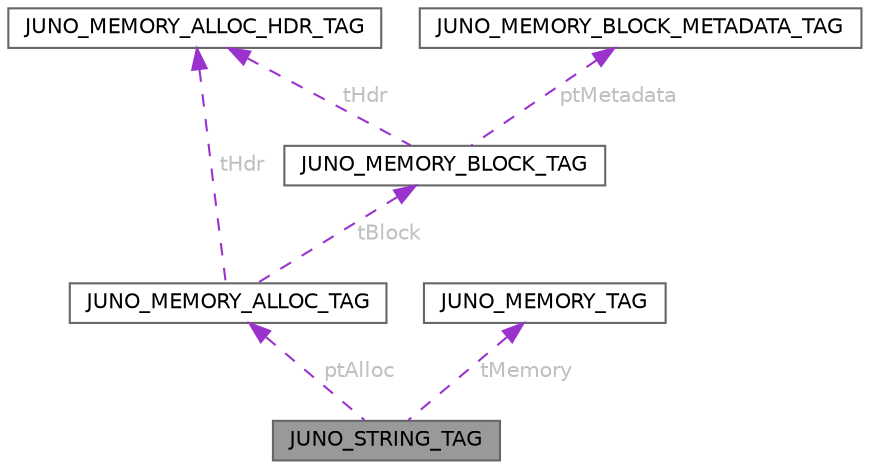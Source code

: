 digraph "JUNO_STRING_TAG"
{
 // LATEX_PDF_SIZE
  bgcolor="transparent";
  edge [fontname=Helvetica,fontsize=10,labelfontname=Helvetica,labelfontsize=10];
  node [fontname=Helvetica,fontsize=10,shape=box,height=0.2,width=0.4];
  Node1 [id="Node000001",label="JUNO_STRING_TAG",height=0.2,width=0.4,color="gray40", fillcolor="grey60", style="filled", fontcolor="black",tooltip=" "];
  Node2 -> Node1 [id="edge1_Node000001_Node000002",dir="back",color="darkorchid3",style="dashed",tooltip=" ",label=" ptAlloc",fontcolor="grey" ];
  Node2 [id="Node000002",label="JUNO_MEMORY_ALLOC_TAG",height=0.2,width=0.4,color="gray40", fillcolor="white", style="filled",URL="$unionJUNO__MEMORY__ALLOC__TAG.html",tooltip="Union for a generic memory allocation. Accommodates various allocation types, currently including blo..."];
  Node3 -> Node2 [id="edge2_Node000002_Node000003",dir="back",color="darkorchid3",style="dashed",tooltip=" ",label=" tHdr",fontcolor="grey" ];
  Node3 [id="Node000003",label="JUNO_MEMORY_ALLOC_HDR_TAG",height=0.2,width=0.4,color="gray40", fillcolor="white", style="filled",URL="$structJUNO__MEMORY__ALLOC__HDR__TAG.html",tooltip="Structure for memory allocation header. Contains general information including the type of allocation..."];
  Node4 -> Node2 [id="edge3_Node000002_Node000004",dir="back",color="darkorchid3",style="dashed",tooltip=" ",label=" tBlock",fontcolor="grey" ];
  Node4 [id="Node000004",label="JUNO_MEMORY_BLOCK_TAG",height=0.2,width=0.4,color="gray40", fillcolor="white", style="filled",URL="$structJUNO__MEMORY__BLOCK__TAG.html",tooltip="Structure representing a block-based memory allocator. Manages a fixed-size memory area along with as..."];
  Node3 -> Node4 [id="edge4_Node000004_Node000003",dir="back",color="darkorchid3",style="dashed",tooltip=" ",label=" tHdr",fontcolor="grey" ];
  Node5 -> Node4 [id="edge5_Node000004_Node000005",dir="back",color="darkorchid3",style="dashed",tooltip=" ",label=" ptMetadata",fontcolor="grey" ];
  Node5 [id="Node000005",label="JUNO_MEMORY_BLOCK_METADATA_TAG",height=0.2,width=0.4,color="gray40", fillcolor="white", style="filled",URL="$structJUNO__MEMORY__BLOCK__METADATA__TAG.html",tooltip=" "];
  Node6 -> Node1 [id="edge6_Node000001_Node000006",dir="back",color="darkorchid3",style="dashed",tooltip=" ",label=" tMemory",fontcolor="grey" ];
  Node6 [id="Node000006",label="JUNO_MEMORY_TAG",height=0.2,width=0.4,color="gray40", fillcolor="white", style="filled",URL="$structJUNO__MEMORY__TAG.html",tooltip="Structure for an allocated memory segment. Describes the allocated memory with a pointer to the start..."];
}

